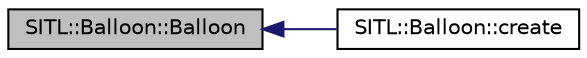 digraph "SITL::Balloon::Balloon"
{
 // INTERACTIVE_SVG=YES
  edge [fontname="Helvetica",fontsize="10",labelfontname="Helvetica",labelfontsize="10"];
  node [fontname="Helvetica",fontsize="10",shape=record];
  rankdir="LR";
  Node1 [label="SITL::Balloon::Balloon",height=0.2,width=0.4,color="black", fillcolor="grey75", style="filled", fontcolor="black"];
  Node1 -> Node2 [dir="back",color="midnightblue",fontsize="10",style="solid",fontname="Helvetica"];
  Node2 [label="SITL::Balloon::create",height=0.2,width=0.4,color="black", fillcolor="white", style="filled",URL="$classSITL_1_1Balloon.html#abcb3ce6fef744a23402e01cb86942e93"];
}
